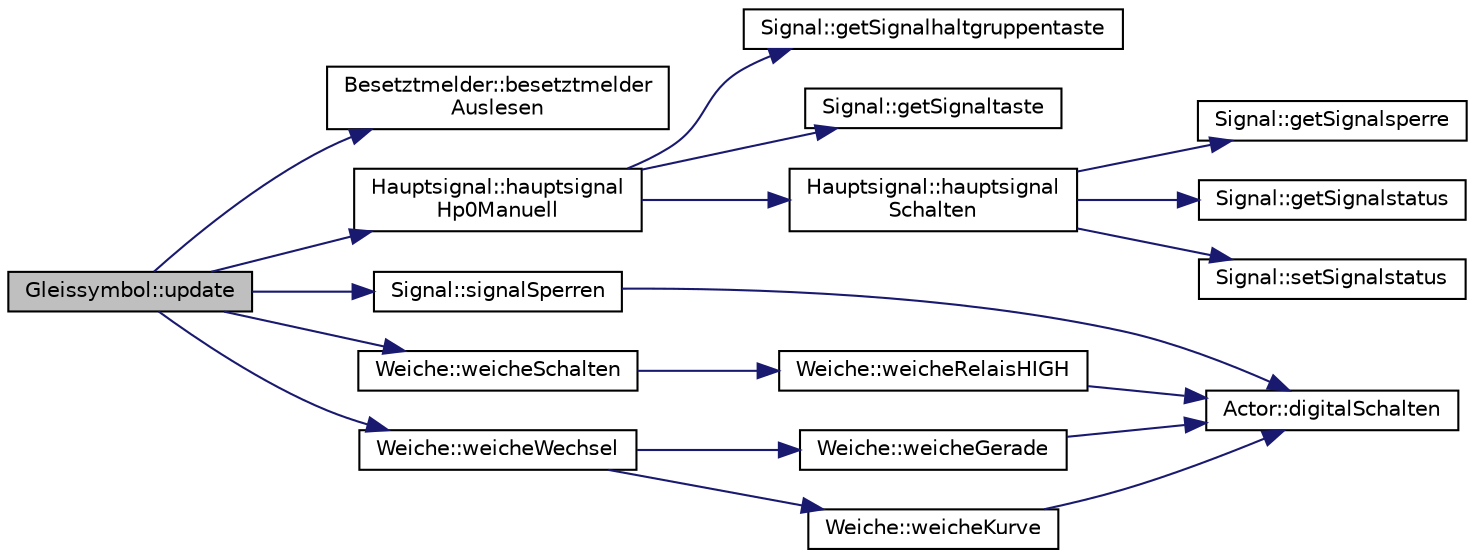 digraph "Gleissymbol::update"
{
 // LATEX_PDF_SIZE
  edge [fontname="Helvetica",fontsize="10",labelfontname="Helvetica",labelfontsize="10"];
  node [fontname="Helvetica",fontsize="10",shape=record];
  rankdir="LR";
  Node1 [label="Gleissymbol::update",height=0.2,width=0.4,color="black", fillcolor="grey75", style="filled", fontcolor="black",tooltip=" "];
  Node1 -> Node2 [color="midnightblue",fontsize="10",style="solid",fontname="Helvetica"];
  Node2 [label="Besetztmelder::besetztmelder\lAuslesen",height=0.2,width=0.4,color="black", fillcolor="white", style="filled",URL="$class_besetztmelder.html#aed831a3667f3cceb29287aa871fc3087",tooltip=" "];
  Node1 -> Node3 [color="midnightblue",fontsize="10",style="solid",fontname="Helvetica"];
  Node3 [label="Hauptsignal::hauptsignal\lHp0Manuell",height=0.2,width=0.4,color="black", fillcolor="white", style="filled",URL="$class_hauptsignal.html#a22f999547e0550acd83d2f7daffb5f7d",tooltip=" "];
  Node3 -> Node4 [color="midnightblue",fontsize="10",style="solid",fontname="Helvetica"];
  Node4 [label="Signal::getSignalhaltgruppentaste",height=0.2,width=0.4,color="black", fillcolor="white", style="filled",URL="$class_signal.html#a739e36755ab8a74a98e52b039b93b537",tooltip=" "];
  Node3 -> Node5 [color="midnightblue",fontsize="10",style="solid",fontname="Helvetica"];
  Node5 [label="Signal::getSignaltaste",height=0.2,width=0.4,color="black", fillcolor="white", style="filled",URL="$class_signal.html#a0eb2bd8ba8785c4a30ccf3a0427f8bc4",tooltip=" "];
  Node3 -> Node6 [color="midnightblue",fontsize="10",style="solid",fontname="Helvetica"];
  Node6 [label="Hauptsignal::hauptsignal\lSchalten",height=0.2,width=0.4,color="black", fillcolor="white", style="filled",URL="$class_hauptsignal.html#a3bced16c632f995ff8bb650011689de2",tooltip=" "];
  Node6 -> Node7 [color="midnightblue",fontsize="10",style="solid",fontname="Helvetica"];
  Node7 [label="Signal::getSignalsperre",height=0.2,width=0.4,color="black", fillcolor="white", style="filled",URL="$class_signal.html#a8fb4bb651c8066da2cacde46d2cb2f88",tooltip=" "];
  Node6 -> Node8 [color="midnightblue",fontsize="10",style="solid",fontname="Helvetica"];
  Node8 [label="Signal::getSignalstatus",height=0.2,width=0.4,color="black", fillcolor="white", style="filled",URL="$class_signal.html#ab1ed323ddcec01c04c8f27e0da6134ef",tooltip=" "];
  Node6 -> Node9 [color="midnightblue",fontsize="10",style="solid",fontname="Helvetica"];
  Node9 [label="Signal::setSignalstatus",height=0.2,width=0.4,color="black", fillcolor="white", style="filled",URL="$class_signal.html#a8ab8b7dcac64ee12f4c2459fed8a46d0",tooltip=" "];
  Node1 -> Node10 [color="midnightblue",fontsize="10",style="solid",fontname="Helvetica"];
  Node10 [label="Signal::signalSperren",height=0.2,width=0.4,color="black", fillcolor="white", style="filled",URL="$class_signal.html#a670cc2306902784ce3e4d80cc82ad2fa",tooltip=" "];
  Node10 -> Node11 [color="midnightblue",fontsize="10",style="solid",fontname="Helvetica"];
  Node11 [label="Actor::digitalSchalten",height=0.2,width=0.4,color="black", fillcolor="white", style="filled",URL="$class_actor.html#a0fa071a76d36b9d864e4235028e17198",tooltip=" "];
  Node1 -> Node12 [color="midnightblue",fontsize="10",style="solid",fontname="Helvetica"];
  Node12 [label="Weiche::weicheSchalten",height=0.2,width=0.4,color="black", fillcolor="white", style="filled",URL="$class_weiche.html#a7eba962700ca4a5d465630833551c4c7",tooltip=" "];
  Node12 -> Node13 [color="midnightblue",fontsize="10",style="solid",fontname="Helvetica"];
  Node13 [label="Weiche::weicheRelaisHIGH",height=0.2,width=0.4,color="black", fillcolor="white", style="filled",URL="$class_weiche.html#a69c934c32eb4e91adea8a3dfc7615269",tooltip=" "];
  Node13 -> Node11 [color="midnightblue",fontsize="10",style="solid",fontname="Helvetica"];
  Node1 -> Node14 [color="midnightblue",fontsize="10",style="solid",fontname="Helvetica"];
  Node14 [label="Weiche::weicheWechsel",height=0.2,width=0.4,color="black", fillcolor="white", style="filled",URL="$class_weiche.html#ac5686598569f5d798c4e92af51c01aa7",tooltip=" "];
  Node14 -> Node15 [color="midnightblue",fontsize="10",style="solid",fontname="Helvetica"];
  Node15 [label="Weiche::weicheGerade",height=0.2,width=0.4,color="black", fillcolor="white", style="filled",URL="$class_weiche.html#a21c1167f5dfc77d74f1acc79e1498fb0",tooltip=" "];
  Node15 -> Node11 [color="midnightblue",fontsize="10",style="solid",fontname="Helvetica"];
  Node14 -> Node16 [color="midnightblue",fontsize="10",style="solid",fontname="Helvetica"];
  Node16 [label="Weiche::weicheKurve",height=0.2,width=0.4,color="black", fillcolor="white", style="filled",URL="$class_weiche.html#a92360342b602200d6cb344dd7cf9fc7d",tooltip=" "];
  Node16 -> Node11 [color="midnightblue",fontsize="10",style="solid",fontname="Helvetica"];
}
